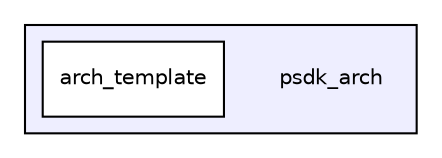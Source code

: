 digraph "psdk_arch" {
  compound=true
  node [ fontsize="10", fontname="Helvetica"];
  edge [ labelfontsize="10", labelfontname="Helvetica"];
  subgraph clusterdir_0517c81b58988ab274b4e9928ac46c8d {
    graph [ bgcolor="#eeeeff", pencolor="black", label="" URL="dir_0517c81b58988ab274b4e9928ac46c8d.html"];
    dir_0517c81b58988ab274b4e9928ac46c8d [shape=plaintext label="psdk_arch"];
    dir_7a667e17d0adc2ed1511ef9d2c26fa6a [shape=box label="arch_template" color="black" fillcolor="white" style="filled" URL="dir_7a667e17d0adc2ed1511ef9d2c26fa6a.html"];
  }
}
